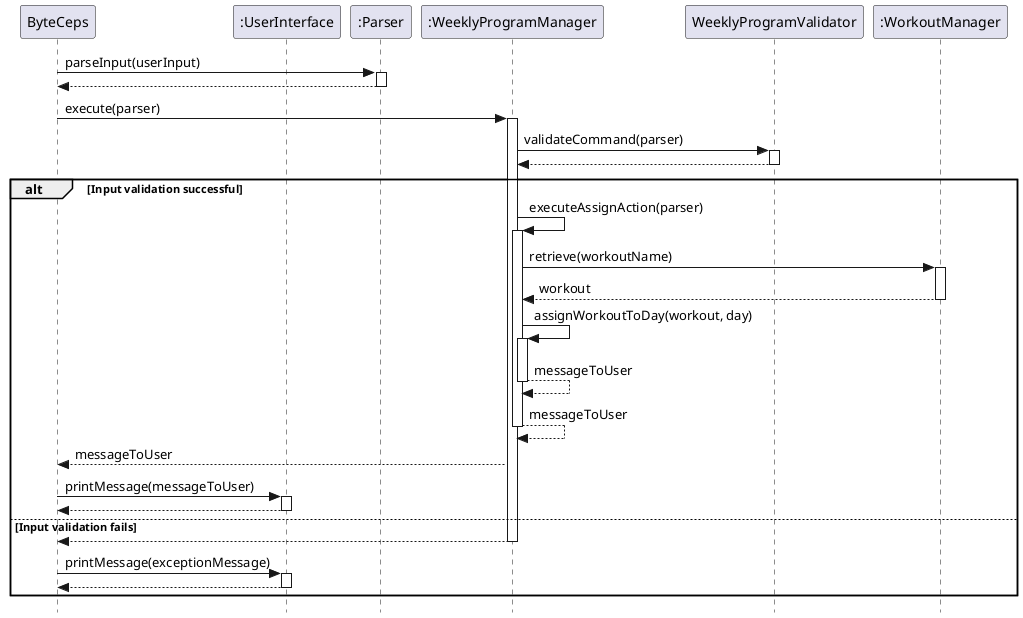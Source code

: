 @startuml SequenceDiagram
skinparam classAttributeIconSize 0
skinparam style strictuml

participant ByteCeps
participant ":UserInterface" as UserInterface
participant ":Parser"
participant ":WeeklyProgramManager"
participant WeeklyProgramValidator
participant ":WorkoutManager"

ByteCeps -> ":Parser": parseInput(userInput)
activate ":Parser"
ByteCeps <-- ":Parser":
deactivate ":Parser"
ByteCeps -> ":WeeklyProgramManager": execute(parser)
activate ":WeeklyProgramManager"
":WeeklyProgramManager" -> WeeklyProgramValidator: validateCommand(parser)

activate WeeklyProgramValidator
":WeeklyProgramManager" <-- WeeklyProgramValidator :
deactivate WeeklyProgramValidator

alt Input validation successful
    ":WeeklyProgramManager" -> ":WeeklyProgramManager": executeAssignAction(parser)
    activate ":WeeklyProgramManager"
    ":WeeklyProgramManager" -> ":WorkoutManager": retrieve(workoutName)
    activate ":WorkoutManager"
    ":WorkoutManager" --> ":WeeklyProgramManager": workout
    deactivate ":WorkoutManager"
    ":WeeklyProgramManager" -> ":WeeklyProgramManager" : assignWorkoutToDay(workout, day)
    activate ":WeeklyProgramManager"
    ":WeeklyProgramManager" --> ":WeeklyProgramManager" : messageToUser
    deactivate ":WeeklyProgramManager"
    ":WeeklyProgramManager" --> ":WeeklyProgramManager": messageToUser
    deactivate ":WeeklyProgramManager"
    ":WeeklyProgramManager" --> ByteCeps : messageToUser
    ByteCeps -> UserInterface: printMessage(messageToUser)
    activate UserInterface
    UserInterface --> ByteCeps :
    deactivate UserInterface
else Input validation fails
    ":WeeklyProgramManager" --> ByteCeps:
    deactivate ":WeeklyProgramManager"
    ByteCeps -> UserInterface: printMessage(exceptionMessage)
    activate UserInterface
    UserInterface --> ByteCeps:
    deactivate UserInterface
end
deactivate WeeklyProgramValidator
@enduml
